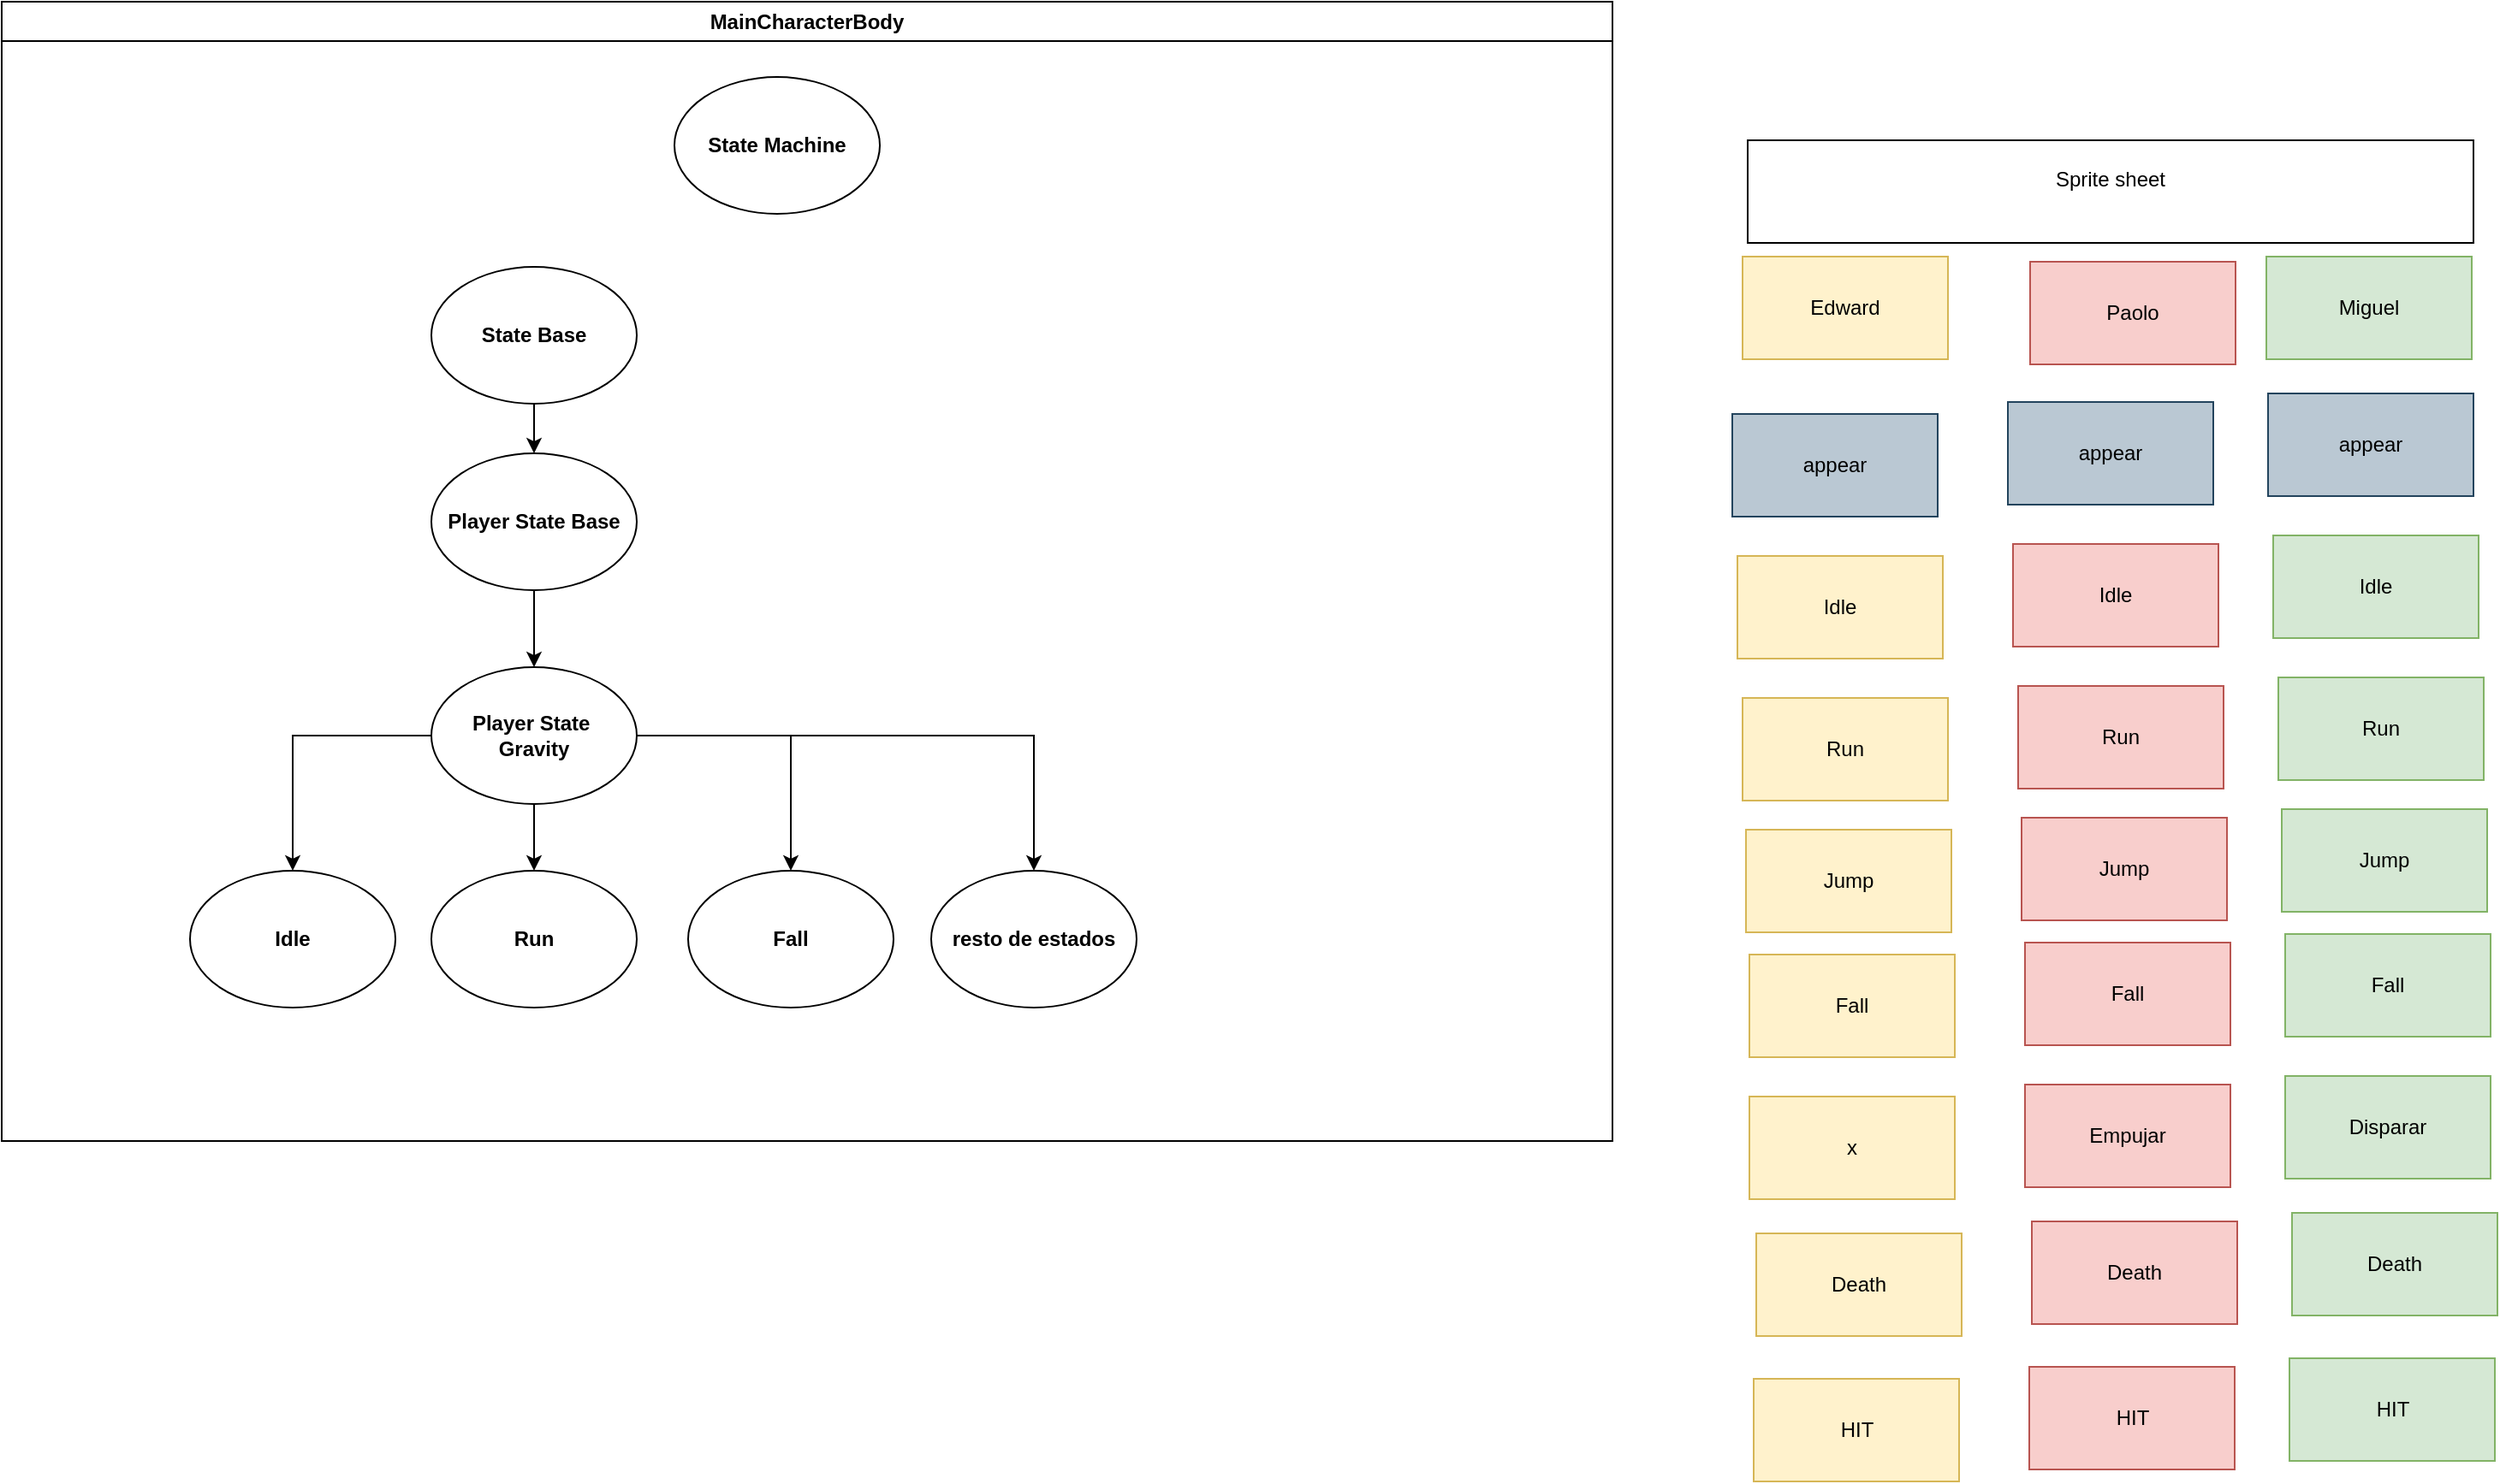 <mxfile version="26.0.3" pages="2">
  <diagram name="Página-1" id="Gl-U-Gc6KFpyuQdsp4t8">
    <mxGraphModel dx="3198" dy="1524" grid="0" gridSize="10" guides="1" tooltips="1" connect="1" arrows="1" fold="1" page="0" pageScale="1" pageWidth="827" pageHeight="1169" math="0" shadow="0">
      <root>
        <mxCell id="0" />
        <mxCell id="1" parent="0" />
        <mxCell id="GCqXxCgOFZ7fgjsyRwRI-2" value="MainCharacterBody" style="swimlane;whiteSpace=wrap;html=1;" parent="1" vertex="1">
          <mxGeometry x="-111" y="66" width="941" height="666" as="geometry" />
        </mxCell>
        <mxCell id="GCqXxCgOFZ7fgjsyRwRI-15" style="edgeStyle=orthogonalEdgeStyle;rounded=0;orthogonalLoop=1;jettySize=auto;html=1;" parent="GCqXxCgOFZ7fgjsyRwRI-2" source="GCqXxCgOFZ7fgjsyRwRI-6" target="GCqXxCgOFZ7fgjsyRwRI-9" edge="1">
          <mxGeometry relative="1" as="geometry" />
        </mxCell>
        <mxCell id="GCqXxCgOFZ7fgjsyRwRI-16" style="edgeStyle=orthogonalEdgeStyle;rounded=0;orthogonalLoop=1;jettySize=auto;html=1;entryX=0.5;entryY=0;entryDx=0;entryDy=0;" parent="GCqXxCgOFZ7fgjsyRwRI-2" source="GCqXxCgOFZ7fgjsyRwRI-6" target="GCqXxCgOFZ7fgjsyRwRI-10" edge="1">
          <mxGeometry relative="1" as="geometry" />
        </mxCell>
        <mxCell id="GCqXxCgOFZ7fgjsyRwRI-17" style="edgeStyle=orthogonalEdgeStyle;rounded=0;orthogonalLoop=1;jettySize=auto;html=1;entryX=0.5;entryY=0;entryDx=0;entryDy=0;" parent="GCqXxCgOFZ7fgjsyRwRI-2" source="GCqXxCgOFZ7fgjsyRwRI-6" target="GCqXxCgOFZ7fgjsyRwRI-11" edge="1">
          <mxGeometry relative="1" as="geometry" />
        </mxCell>
        <mxCell id="GCqXxCgOFZ7fgjsyRwRI-19" style="edgeStyle=orthogonalEdgeStyle;rounded=0;orthogonalLoop=1;jettySize=auto;html=1;entryX=0.5;entryY=0;entryDx=0;entryDy=0;" parent="GCqXxCgOFZ7fgjsyRwRI-2" source="GCqXxCgOFZ7fgjsyRwRI-6" target="GCqXxCgOFZ7fgjsyRwRI-18" edge="1">
          <mxGeometry relative="1" as="geometry" />
        </mxCell>
        <mxCell id="GCqXxCgOFZ7fgjsyRwRI-6" value="&lt;b&gt;Player State&amp;nbsp;&lt;/b&gt;&lt;div&gt;&lt;b&gt;Gravity&lt;/b&gt;&lt;/div&gt;" style="ellipse;whiteSpace=wrap;html=1;" parent="GCqXxCgOFZ7fgjsyRwRI-2" vertex="1">
          <mxGeometry x="251" y="389" width="120" height="80" as="geometry" />
        </mxCell>
        <mxCell id="GCqXxCgOFZ7fgjsyRwRI-13" style="edgeStyle=orthogonalEdgeStyle;rounded=0;orthogonalLoop=1;jettySize=auto;html=1;entryX=0.5;entryY=0;entryDx=0;entryDy=0;" parent="GCqXxCgOFZ7fgjsyRwRI-2" source="GCqXxCgOFZ7fgjsyRwRI-7" target="GCqXxCgOFZ7fgjsyRwRI-12" edge="1">
          <mxGeometry relative="1" as="geometry" />
        </mxCell>
        <mxCell id="GCqXxCgOFZ7fgjsyRwRI-7" value="&lt;b&gt;State Base&lt;/b&gt;" style="ellipse;whiteSpace=wrap;html=1;" parent="GCqXxCgOFZ7fgjsyRwRI-2" vertex="1">
          <mxGeometry x="251" y="155" width="120" height="80" as="geometry" />
        </mxCell>
        <mxCell id="GCqXxCgOFZ7fgjsyRwRI-8" value="&lt;b&gt;State Machine&lt;/b&gt;" style="ellipse;whiteSpace=wrap;html=1;" parent="GCqXxCgOFZ7fgjsyRwRI-2" vertex="1">
          <mxGeometry x="393" y="44" width="120" height="80" as="geometry" />
        </mxCell>
        <mxCell id="GCqXxCgOFZ7fgjsyRwRI-9" value="&lt;b&gt;Idle&lt;/b&gt;" style="ellipse;whiteSpace=wrap;html=1;" parent="GCqXxCgOFZ7fgjsyRwRI-2" vertex="1">
          <mxGeometry x="110" y="508" width="120" height="80" as="geometry" />
        </mxCell>
        <mxCell id="GCqXxCgOFZ7fgjsyRwRI-10" value="&lt;b&gt;Run&lt;/b&gt;" style="ellipse;whiteSpace=wrap;html=1;" parent="GCqXxCgOFZ7fgjsyRwRI-2" vertex="1">
          <mxGeometry x="251" y="508" width="120" height="80" as="geometry" />
        </mxCell>
        <mxCell id="GCqXxCgOFZ7fgjsyRwRI-11" value="&lt;b&gt;Fall&lt;/b&gt;" style="ellipse;whiteSpace=wrap;html=1;" parent="GCqXxCgOFZ7fgjsyRwRI-2" vertex="1">
          <mxGeometry x="401" y="508" width="120" height="80" as="geometry" />
        </mxCell>
        <mxCell id="GCqXxCgOFZ7fgjsyRwRI-14" style="edgeStyle=orthogonalEdgeStyle;rounded=0;orthogonalLoop=1;jettySize=auto;html=1;entryX=0.5;entryY=0;entryDx=0;entryDy=0;" parent="GCqXxCgOFZ7fgjsyRwRI-2" source="GCqXxCgOFZ7fgjsyRwRI-12" target="GCqXxCgOFZ7fgjsyRwRI-6" edge="1">
          <mxGeometry relative="1" as="geometry" />
        </mxCell>
        <mxCell id="GCqXxCgOFZ7fgjsyRwRI-12" value="&lt;b&gt;Player State Base&lt;/b&gt;" style="ellipse;whiteSpace=wrap;html=1;" parent="GCqXxCgOFZ7fgjsyRwRI-2" vertex="1">
          <mxGeometry x="251" y="264" width="120" height="80" as="geometry" />
        </mxCell>
        <mxCell id="GCqXxCgOFZ7fgjsyRwRI-18" value="&lt;b&gt;resto de estados&lt;/b&gt;" style="ellipse;whiteSpace=wrap;html=1;" parent="GCqXxCgOFZ7fgjsyRwRI-2" vertex="1">
          <mxGeometry x="543" y="508" width="120" height="80" as="geometry" />
        </mxCell>
        <mxCell id="GCqXxCgOFZ7fgjsyRwRI-20" value="Sprite sheet&lt;div&gt;&lt;br&gt;&lt;/div&gt;" style="rounded=0;whiteSpace=wrap;html=1;" parent="1" vertex="1">
          <mxGeometry x="909" y="147" width="424" height="60" as="geometry" />
        </mxCell>
        <mxCell id="GCqXxCgOFZ7fgjsyRwRI-21" value="Edward" style="rounded=0;whiteSpace=wrap;html=1;fillColor=#fff2cc;strokeColor=#d6b656;" parent="1" vertex="1">
          <mxGeometry x="906" y="215" width="120" height="60" as="geometry" />
        </mxCell>
        <mxCell id="GCqXxCgOFZ7fgjsyRwRI-22" value="Paolo" style="rounded=0;whiteSpace=wrap;html=1;fillColor=#f8cecc;strokeColor=#b85450;" parent="1" vertex="1">
          <mxGeometry x="1074" y="218" width="120" height="60" as="geometry" />
        </mxCell>
        <mxCell id="GCqXxCgOFZ7fgjsyRwRI-23" value="Miguel" style="rounded=0;whiteSpace=wrap;html=1;fillColor=#d5e8d4;strokeColor=#82b366;" parent="1" vertex="1">
          <mxGeometry x="1212" y="215" width="120" height="60" as="geometry" />
        </mxCell>
        <mxCell id="GCqXxCgOFZ7fgjsyRwRI-24" value="Idle" style="rounded=0;whiteSpace=wrap;html=1;fillColor=#fff2cc;strokeColor=#d6b656;" parent="1" vertex="1">
          <mxGeometry x="903" y="390" width="120" height="60" as="geometry" />
        </mxCell>
        <mxCell id="GCqXxCgOFZ7fgjsyRwRI-25" value="Run" style="rounded=0;whiteSpace=wrap;html=1;fillColor=#fff2cc;strokeColor=#d6b656;" parent="1" vertex="1">
          <mxGeometry x="906" y="473" width="120" height="60" as="geometry" />
        </mxCell>
        <mxCell id="GCqXxCgOFZ7fgjsyRwRI-26" value="Jump" style="rounded=0;whiteSpace=wrap;html=1;fillColor=#fff2cc;strokeColor=#d6b656;" parent="1" vertex="1">
          <mxGeometry x="908" y="550" width="120" height="60" as="geometry" />
        </mxCell>
        <mxCell id="GCqXxCgOFZ7fgjsyRwRI-27" value="Fall" style="rounded=0;whiteSpace=wrap;html=1;fillColor=#fff2cc;strokeColor=#d6b656;" parent="1" vertex="1">
          <mxGeometry x="910" y="623" width="120" height="60" as="geometry" />
        </mxCell>
        <mxCell id="GCqXxCgOFZ7fgjsyRwRI-28" value="x" style="rounded=0;whiteSpace=wrap;html=1;fillColor=#fff2cc;strokeColor=#d6b656;" parent="1" vertex="1">
          <mxGeometry x="910" y="706" width="120" height="60" as="geometry" />
        </mxCell>
        <mxCell id="GCqXxCgOFZ7fgjsyRwRI-29" value="Death" style="rounded=0;whiteSpace=wrap;html=1;fillColor=#fff2cc;strokeColor=#d6b656;" parent="1" vertex="1">
          <mxGeometry x="914" y="786" width="120" height="60" as="geometry" />
        </mxCell>
        <mxCell id="GCqXxCgOFZ7fgjsyRwRI-31" value="appear" style="rounded=0;whiteSpace=wrap;html=1;fillColor=#bac8d3;strokeColor=#23445d;" parent="1" vertex="1">
          <mxGeometry x="900" y="307" width="120" height="60" as="geometry" />
        </mxCell>
        <mxCell id="GCqXxCgOFZ7fgjsyRwRI-38" value="Idle" style="rounded=0;whiteSpace=wrap;html=1;fillColor=#f8cecc;strokeColor=#b85450;" parent="1" vertex="1">
          <mxGeometry x="1064" y="383" width="120" height="60" as="geometry" />
        </mxCell>
        <mxCell id="GCqXxCgOFZ7fgjsyRwRI-39" value="Run" style="rounded=0;whiteSpace=wrap;html=1;fillColor=#f8cecc;strokeColor=#b85450;" parent="1" vertex="1">
          <mxGeometry x="1067" y="466" width="120" height="60" as="geometry" />
        </mxCell>
        <mxCell id="GCqXxCgOFZ7fgjsyRwRI-40" value="Jump" style="rounded=0;whiteSpace=wrap;html=1;fillColor=#f8cecc;strokeColor=#b85450;" parent="1" vertex="1">
          <mxGeometry x="1069" y="543" width="120" height="60" as="geometry" />
        </mxCell>
        <mxCell id="GCqXxCgOFZ7fgjsyRwRI-41" value="Fall" style="rounded=0;whiteSpace=wrap;html=1;fillColor=#f8cecc;strokeColor=#b85450;" parent="1" vertex="1">
          <mxGeometry x="1071" y="616" width="120" height="60" as="geometry" />
        </mxCell>
        <mxCell id="GCqXxCgOFZ7fgjsyRwRI-42" value="Empujar" style="rounded=0;whiteSpace=wrap;html=1;fillColor=#f8cecc;strokeColor=#b85450;" parent="1" vertex="1">
          <mxGeometry x="1071" y="699" width="120" height="60" as="geometry" />
        </mxCell>
        <mxCell id="GCqXxCgOFZ7fgjsyRwRI-43" value="Death" style="rounded=0;whiteSpace=wrap;html=1;fillColor=#f8cecc;strokeColor=#b85450;" parent="1" vertex="1">
          <mxGeometry x="1075" y="779" width="120" height="60" as="geometry" />
        </mxCell>
        <mxCell id="GCqXxCgOFZ7fgjsyRwRI-44" value="appear" style="rounded=0;whiteSpace=wrap;html=1;fillColor=#bac8d3;strokeColor=#23445d;" parent="1" vertex="1">
          <mxGeometry x="1061" y="300" width="120" height="60" as="geometry" />
        </mxCell>
        <mxCell id="GCqXxCgOFZ7fgjsyRwRI-45" value="Idle" style="rounded=0;whiteSpace=wrap;html=1;fillColor=#d5e8d4;strokeColor=#82b366;" parent="1" vertex="1">
          <mxGeometry x="1216" y="378" width="120" height="60" as="geometry" />
        </mxCell>
        <mxCell id="GCqXxCgOFZ7fgjsyRwRI-46" value="Run" style="rounded=0;whiteSpace=wrap;html=1;fillColor=#d5e8d4;strokeColor=#82b366;" parent="1" vertex="1">
          <mxGeometry x="1219" y="461" width="120" height="60" as="geometry" />
        </mxCell>
        <mxCell id="GCqXxCgOFZ7fgjsyRwRI-47" value="Jump" style="rounded=0;whiteSpace=wrap;html=1;fillColor=#d5e8d4;strokeColor=#82b366;" parent="1" vertex="1">
          <mxGeometry x="1221" y="538" width="120" height="60" as="geometry" />
        </mxCell>
        <mxCell id="GCqXxCgOFZ7fgjsyRwRI-48" value="Fall" style="rounded=0;whiteSpace=wrap;html=1;fillColor=#d5e8d4;strokeColor=#82b366;" parent="1" vertex="1">
          <mxGeometry x="1223" y="611" width="120" height="60" as="geometry" />
        </mxCell>
        <mxCell id="GCqXxCgOFZ7fgjsyRwRI-49" value="Disparar" style="rounded=0;whiteSpace=wrap;html=1;fillColor=#d5e8d4;strokeColor=#82b366;" parent="1" vertex="1">
          <mxGeometry x="1223" y="694" width="120" height="60" as="geometry" />
        </mxCell>
        <mxCell id="GCqXxCgOFZ7fgjsyRwRI-50" value="Death" style="rounded=0;whiteSpace=wrap;html=1;fillColor=#d5e8d4;strokeColor=#82b366;" parent="1" vertex="1">
          <mxGeometry x="1227" y="774" width="120" height="60" as="geometry" />
        </mxCell>
        <mxCell id="GCqXxCgOFZ7fgjsyRwRI-51" value="appear" style="rounded=0;whiteSpace=wrap;html=1;fillColor=#bac8d3;strokeColor=#23445d;" parent="1" vertex="1">
          <mxGeometry x="1213" y="295" width="120" height="60" as="geometry" />
        </mxCell>
        <mxCell id="uyNtdBDA9SGdgcM3T3uW-1" value="HIT" style="rounded=0;whiteSpace=wrap;html=1;fillColor=#fff2cc;strokeColor=#d6b656;" vertex="1" parent="1">
          <mxGeometry x="912.5" y="871" width="120" height="60" as="geometry" />
        </mxCell>
        <mxCell id="uyNtdBDA9SGdgcM3T3uW-2" value="HIT" style="rounded=0;whiteSpace=wrap;html=1;fillColor=#f8cecc;strokeColor=#b85450;" vertex="1" parent="1">
          <mxGeometry x="1073.5" y="864" width="120" height="60" as="geometry" />
        </mxCell>
        <mxCell id="uyNtdBDA9SGdgcM3T3uW-3" value="HIT" style="rounded=0;whiteSpace=wrap;html=1;fillColor=#d5e8d4;strokeColor=#82b366;" vertex="1" parent="1">
          <mxGeometry x="1225.5" y="859" width="120" height="60" as="geometry" />
        </mxCell>
      </root>
    </mxGraphModel>
  </diagram>
  <diagram id="o6vgtia0mIigF-woyxEz" name="Página-2">
    <mxGraphModel dx="6130" dy="5685" grid="0" gridSize="10" guides="1" tooltips="1" connect="1" arrows="1" fold="1" page="0" pageScale="1" pageWidth="827" pageHeight="1169" math="0" shadow="0">
      <root>
        <mxCell id="0" />
        <mxCell id="1" parent="0" />
        <mxCell id="O7sZlIeFzlT6NpF7Ckhc-1" value="" style="rounded=0;whiteSpace=wrap;html=1;fillColor=#e1d5e7;strokeColor=#9673a6;" vertex="1" parent="1">
          <mxGeometry x="-317" y="314" width="2982" height="707" as="geometry" />
        </mxCell>
        <mxCell id="O7sZlIeFzlT6NpF7Ckhc-2" value="Actor" style="shape=umlActor;verticalLabelPosition=bottom;verticalAlign=top;html=1;outlineConnect=0;fillColor=#f5f5f5;fontColor=#333333;strokeColor=#666666;" vertex="1" parent="1">
          <mxGeometry x="-263" y="210" width="30" height="60" as="geometry" />
        </mxCell>
        <mxCell id="O7sZlIeFzlT6NpF7Ckhc-4" value="" style="rounded=0;whiteSpace=wrap;html=1;fillColor=#e1d5e7;strokeColor=#9673a6;" vertex="1" parent="1">
          <mxGeometry x="-434" y="-316" width="120" height="921" as="geometry" />
        </mxCell>
        <mxCell id="O7sZlIeFzlT6NpF7Ckhc-5" value="" style="html=1;shadow=0;dashed=0;align=center;verticalAlign=middle;shape=mxgraph.arrows2.quadArrow;dy=10;dx=20;notch=24;arrowHead=10;fillColor=#60a917;fontColor=#ffffff;strokeColor=#2D7600;" vertex="1" parent="1">
          <mxGeometry x="-158" y="-132" width="82" height="82" as="geometry" />
        </mxCell>
        <mxCell id="O7sZlIeFzlT6NpF7Ckhc-6" value="" style="rounded=0;whiteSpace=wrap;html=1;fillColor=#e1d5e7;strokeColor=#9673a6;" vertex="1" parent="1">
          <mxGeometry x="-158" y="152" width="60" height="162" as="geometry" />
        </mxCell>
        <mxCell id="O7sZlIeFzlT6NpF7Ckhc-7" value="Doble salto" style="text;html=1;align=center;verticalAlign=middle;resizable=0;points=[];autosize=1;strokeColor=none;fillColor=none;" vertex="1" parent="1">
          <mxGeometry x="-170" y="111" width="78" height="26" as="geometry" />
        </mxCell>
        <mxCell id="O7sZlIeFzlT6NpF7Ckhc-9" value="" style="whiteSpace=wrap;html=1;aspect=fixed;fillColor=#e1d5e7;strokeColor=#9673a6;" vertex="1" parent="1">
          <mxGeometry x="141" y="219" width="141" height="141" as="geometry" />
        </mxCell>
        <mxCell id="O7sZlIeFzlT6NpF7Ckhc-10" value="" style="whiteSpace=wrap;html=1;aspect=fixed;fillColor=#e1d5e7;strokeColor=#9673a6;" vertex="1" parent="1">
          <mxGeometry x="211" y="181" width="141" height="141" as="geometry" />
        </mxCell>
        <mxCell id="O7sZlIeFzlT6NpF7Ckhc-11" value="" style="whiteSpace=wrap;html=1;aspect=fixed;fillColor=#e1d5e7;strokeColor=#9673a6;" vertex="1" parent="1">
          <mxGeometry x="276" y="134" width="141" height="141" as="geometry" />
        </mxCell>
        <mxCell id="O7sZlIeFzlT6NpF7Ckhc-12" value="" style="whiteSpace=wrap;html=1;aspect=fixed;fillColor=#e1d5e7;strokeColor=#9673a6;" vertex="1" parent="1">
          <mxGeometry x="336" y="88" width="141" height="141" as="geometry" />
        </mxCell>
        <mxCell id="O7sZlIeFzlT6NpF7Ckhc-14" value="" style="rounded=0;whiteSpace=wrap;html=1;fillColor=#e1d5e7;strokeColor=#9673a6;" vertex="1" parent="1">
          <mxGeometry x="352" y="164" width="852" height="202" as="geometry" />
        </mxCell>
        <mxCell id="O7sZlIeFzlT6NpF7Ckhc-15" value="" style="shape=actor;whiteSpace=wrap;html=1;fillColor=#a20025;fontColor=#ffffff;strokeColor=#6F0000;" vertex="1" parent="1">
          <mxGeometry x="927" y="123" width="74" height="39" as="geometry" />
        </mxCell>
        <mxCell id="O7sZlIeFzlT6NpF7Ckhc-16" value="" style="endArrow=classic;startArrow=classic;html=1;rounded=0;" edge="1" parent="1">
          <mxGeometry width="50" height="50" relative="1" as="geometry">
            <mxPoint x="658" y="65" as="sourcePoint" />
            <mxPoint x="1027" y="70" as="targetPoint" />
          </mxGeometry>
        </mxCell>
        <mxCell id="O7sZlIeFzlT6NpF7Ckhc-17" value="Disparo enemigo" style="text;html=1;align=center;verticalAlign=middle;resizable=0;points=[];autosize=1;strokeColor=none;fillColor=none;" vertex="1" parent="1">
          <mxGeometry x="403" y="21" width="109" height="26" as="geometry" />
        </mxCell>
        <mxCell id="O7sZlIeFzlT6NpF7Ckhc-20" value="" style="html=1;shadow=0;dashed=0;align=center;verticalAlign=middle;shape=mxgraph.arrows2.quadArrow;dy=10;dx=20;notch=24;arrowHead=10;fillColor=#60a917;fontColor=#ffffff;strokeColor=#2D7600;" vertex="1" parent="1">
          <mxGeometry x="930" y="178" width="82" height="82" as="geometry" />
        </mxCell>
        <mxCell id="O7sZlIeFzlT6NpF7Ckhc-21" value="Fuerza" style="text;html=1;align=center;verticalAlign=middle;whiteSpace=wrap;rounded=0;" vertex="1" parent="1">
          <mxGeometry x="1464" y="4" width="60" height="30" as="geometry" />
        </mxCell>
        <mxCell id="O7sZlIeFzlT6NpF7Ckhc-22" value="" style="whiteSpace=wrap;html=1;aspect=fixed;fillColor=#dae8fc;strokeColor=#6c8ebf;" vertex="1" parent="1">
          <mxGeometry x="1443" y="116" width="216" height="216" as="geometry" />
        </mxCell>
        <mxCell id="O7sZlIeFzlT6NpF7Ckhc-23" value="" style="rounded=0;whiteSpace=wrap;html=1;fillColor=#e1d5e7;strokeColor=#9673a6;" vertex="1" parent="1">
          <mxGeometry x="1858" y="-299" width="518" height="101" as="geometry" />
        </mxCell>
        <mxCell id="O7sZlIeFzlT6NpF7Ckhc-24" value="" style="html=1;shadow=0;dashed=0;align=center;verticalAlign=middle;shape=mxgraph.arrows2.quadArrow;dy=10;dx=20;notch=24;arrowHead=10;fillColor=#60a917;fontColor=#ffffff;strokeColor=#2D7600;" vertex="1" parent="1">
          <mxGeometry x="2211" y="-419" width="82" height="82" as="geometry" />
        </mxCell>
        <mxCell id="O7sZlIeFzlT6NpF7Ckhc-25" value="" style="rounded=0;whiteSpace=wrap;html=1;fillColor=#e1d5e7;strokeColor=#9673a6;" vertex="1" parent="1">
          <mxGeometry x="3001" y="214" width="3729" height="807" as="geometry" />
        </mxCell>
        <mxCell id="O7sZlIeFzlT6NpF7Ckhc-28" value="Caida death" style="text;html=1;align=center;verticalAlign=middle;whiteSpace=wrap;rounded=0;" vertex="1" parent="1">
          <mxGeometry x="2830" y="336" width="60" height="30" as="geometry" />
        </mxCell>
        <mxCell id="O7sZlIeFzlT6NpF7Ckhc-32" value="" style="shape=actor;whiteSpace=wrap;html=1;fillColor=#a20025;fontColor=#ffffff;strokeColor=#6F0000;" vertex="1" parent="1">
          <mxGeometry x="3262" y="179" width="74" height="25" as="geometry" />
        </mxCell>
        <mxCell id="O7sZlIeFzlT6NpF7Ckhc-33" value="" style="endArrow=classic;startArrow=classic;html=1;rounded=0;" edge="1" parent="1">
          <mxGeometry width="50" height="50" relative="1" as="geometry">
            <mxPoint x="3004" y="148" as="sourcePoint" />
            <mxPoint x="3373" y="153" as="targetPoint" />
          </mxGeometry>
        </mxCell>
        <mxCell id="O7sZlIeFzlT6NpF7Ckhc-35" value="Pinchos" style="text;html=1;align=center;verticalAlign=middle;whiteSpace=wrap;rounded=0;" vertex="1" parent="1">
          <mxGeometry x="2308" y="204" width="60" height="30" as="geometry" />
        </mxCell>
        <mxCell id="O7sZlIeFzlT6NpF7Ckhc-38" value="" style="ellipse;shape=cloud;whiteSpace=wrap;html=1;fillColor=#a20025;fontColor=#ffffff;strokeColor=#6F0000;" vertex="1" parent="1">
          <mxGeometry x="2535" y="737" width="608" height="80" as="geometry" />
        </mxCell>
        <mxCell id="O7sZlIeFzlT6NpF7Ckhc-39" value="" style="rounded=0;whiteSpace=wrap;html=1;fillColor=#e1d5e7;strokeColor=#9673a6;" vertex="1" parent="1">
          <mxGeometry x="2583" y="-534" width="222" height="71" as="geometry" />
        </mxCell>
        <mxCell id="O7sZlIeFzlT6NpF7Ckhc-40" style="edgeStyle=orthogonalEdgeStyle;rounded=0;orthogonalLoop=1;jettySize=auto;html=1;exitX=0;exitY=0;exitDx=25.5;exitDy=31;exitPerimeter=0;entryX=0;entryY=0;entryDx=31;entryDy=25.5;entryPerimeter=0;" edge="1" parent="1" source="O7sZlIeFzlT6NpF7Ckhc-24" target="O7sZlIeFzlT6NpF7Ckhc-24">
          <mxGeometry relative="1" as="geometry" />
        </mxCell>
        <mxCell id="O7sZlIeFzlT6NpF7Ckhc-41" style="edgeStyle=orthogonalEdgeStyle;rounded=0;orthogonalLoop=1;jettySize=auto;html=1;exitX=0;exitY=0;exitDx=25.5;exitDy=31;exitPerimeter=0;entryX=0;entryY=0;entryDx=31;entryDy=25.5;entryPerimeter=0;" edge="1" source="O7sZlIeFzlT6NpF7Ckhc-42" target="O7sZlIeFzlT6NpF7Ckhc-42" parent="1">
          <mxGeometry relative="1" as="geometry" />
        </mxCell>
        <mxCell id="O7sZlIeFzlT6NpF7Ckhc-42" value="" style="html=1;shadow=0;dashed=0;align=center;verticalAlign=middle;shape=mxgraph.arrows2.quadArrow;dy=10;dx=20;notch=24;arrowHead=10;fillColor=#60a917;fontColor=#ffffff;strokeColor=#2D7600;" vertex="1" parent="1">
          <mxGeometry x="2685" y="-661" width="82" height="82" as="geometry" />
        </mxCell>
        <mxCell id="O7sZlIeFzlT6NpF7Ckhc-43" value="" style="rounded=0;whiteSpace=wrap;html=1;fillColor=#e1d5e7;strokeColor=#9673a6;" vertex="1" parent="1">
          <mxGeometry x="3028" y="-419" width="222" height="71" as="geometry" />
        </mxCell>
        <mxCell id="O7sZlIeFzlT6NpF7Ckhc-44" value="" style="shape=actor;whiteSpace=wrap;html=1;fillColor=#a20025;fontColor=#ffffff;strokeColor=#6F0000;" vertex="1" parent="1">
          <mxGeometry x="612" y="134" width="74" height="39" as="geometry" />
        </mxCell>
        <mxCell id="O7sZlIeFzlT6NpF7Ckhc-45" value="" style="shape=actor;whiteSpace=wrap;html=1;fillColor=#a20025;fontColor=#ffffff;strokeColor=#6F0000;" vertex="1" parent="1">
          <mxGeometry x="501" y="134" width="74" height="39" as="geometry" />
        </mxCell>
        <mxCell id="O7sZlIeFzlT6NpF7Ckhc-46" value="" style="shape=actor;whiteSpace=wrap;html=1;fillColor=#a20025;fontColor=#ffffff;strokeColor=#6F0000;" vertex="1" parent="1">
          <mxGeometry x="816" y="123" width="74" height="39" as="geometry" />
        </mxCell>
        <mxCell id="O7sZlIeFzlT6NpF7Ckhc-50" value="" style="rounded=0;whiteSpace=wrap;html=1;fillColor=#e1d5e7;strokeColor=#9673a6;" vertex="1" parent="1">
          <mxGeometry x="4097" y="-1" width="1455" height="440" as="geometry" />
        </mxCell>
        <mxCell id="O7sZlIeFzlT6NpF7Ckhc-51" value="" style="rounded=0;whiteSpace=wrap;html=1;fillColor=#e1d5e7;strokeColor=#9673a6;" vertex="1" parent="1">
          <mxGeometry x="3341" y="-214" width="222" height="71" as="geometry" />
        </mxCell>
        <mxCell id="O7sZlIeFzlT6NpF7Ckhc-52" value="" style="rounded=0;whiteSpace=wrap;html=1;fillColor=#e1d5e7;strokeColor=#9673a6;" vertex="1" parent="1">
          <mxGeometry x="3701" y="-126" width="222" height="96" as="geometry" />
        </mxCell>
        <mxCell id="O7sZlIeFzlT6NpF7Ckhc-53" value="" style="html=1;shadow=0;dashed=0;align=center;verticalAlign=middle;shape=mxgraph.arrows2.quadArrow;dy=10;dx=20;notch=24;arrowHead=10;fillColor=#60a917;fontColor=#ffffff;strokeColor=#2D7600;" vertex="1" parent="1">
          <mxGeometry x="5072" y="-245" width="82" height="82" as="geometry" />
        </mxCell>
        <mxCell id="O7sZlIeFzlT6NpF7Ckhc-54" value="" style="rounded=0;whiteSpace=wrap;html=1;fillColor=#e1d5e7;strokeColor=#9673a6;" vertex="1" parent="1">
          <mxGeometry x="4302" y="-1070" width="1455" height="789" as="geometry" />
        </mxCell>
        <mxCell id="O7sZlIeFzlT6NpF7Ckhc-55" value="" style="rounded=0;whiteSpace=wrap;html=1;fillColor=#e1d5e7;strokeColor=#9673a6;" vertex="1" parent="1">
          <mxGeometry x="4626" y="-341" width="222" height="96" as="geometry" />
        </mxCell>
        <mxCell id="O7sZlIeFzlT6NpF7Ckhc-56" value="" style="rounded=0;whiteSpace=wrap;html=1;fillColor=#e1d5e7;strokeColor=#9673a6;" vertex="1" parent="1">
          <mxGeometry x="4255" y="-668" width="222" height="96" as="geometry" />
        </mxCell>
        <mxCell id="O7sZlIeFzlT6NpF7Ckhc-34" value="" style="ellipse;shape=cloud;whiteSpace=wrap;html=1;fillColor=#a20025;fontColor=#ffffff;strokeColor=#6F0000;" vertex="1" parent="1">
          <mxGeometry x="4276" y="-296" width="379" height="80" as="geometry" />
        </mxCell>
        <mxCell id="O7sZlIeFzlT6NpF7Ckhc-57" value="" style="ellipse;shape=cloud;whiteSpace=wrap;html=1;fillColor=#a20025;fontColor=#ffffff;strokeColor=#6F0000;" vertex="1" parent="1">
          <mxGeometry x="5447" y="184" width="540" height="80" as="geometry" />
        </mxCell>
        <mxCell id="O7sZlIeFzlT6NpF7Ckhc-58" value="" style="shape=actor;whiteSpace=wrap;html=1;fillColor=#a20025;fontColor=#ffffff;strokeColor=#6F0000;" vertex="1" parent="1">
          <mxGeometry x="5160" y="-50" width="74" height="39" as="geometry" />
        </mxCell>
        <mxCell id="O7sZlIeFzlT6NpF7Ckhc-59" value="" style="endArrow=classic;startArrow=classic;html=1;rounded=0;" edge="1" parent="1">
          <mxGeometry width="50" height="50" relative="1" as="geometry">
            <mxPoint x="5082" y="-98" as="sourcePoint" />
            <mxPoint x="5454" y="-100" as="targetPoint" />
          </mxGeometry>
        </mxCell>
        <mxCell id="O7sZlIeFzlT6NpF7Ckhc-60" value="" style="shape=actor;whiteSpace=wrap;html=1;fillColor=#a20025;fontColor=#ffffff;strokeColor=#6F0000;" vertex="1" parent="1">
          <mxGeometry x="4597" y="-57" width="74" height="39" as="geometry" />
        </mxCell>
        <mxCell id="O7sZlIeFzlT6NpF7Ckhc-61" value="" style="rounded=0;whiteSpace=wrap;html=1;fillColor=#e1d5e7;strokeColor=#9673a6;" vertex="1" parent="1">
          <mxGeometry x="5746" y="-105" width="273" height="96" as="geometry" />
        </mxCell>
        <mxCell id="O7sZlIeFzlT6NpF7Ckhc-62" value="" style="html=1;shadow=0;dashed=0;align=center;verticalAlign=middle;shape=mxgraph.arrows2.quadArrow;dy=10;dx=20;notch=24;arrowHead=10;fillColor=#60a917;fontColor=#ffffff;strokeColor=#2D7600;" vertex="1" parent="1">
          <mxGeometry x="5859" y="-636" width="82" height="82" as="geometry" />
        </mxCell>
        <mxCell id="O7sZlIeFzlT6NpF7Ckhc-65" value="" style="rounded=0;whiteSpace=wrap;html=1;fillColor=#e1d5e7;strokeColor=#9673a6;" vertex="1" parent="1">
          <mxGeometry x="5784" y="-498" width="273" height="96" as="geometry" />
        </mxCell>
        <mxCell id="O7sZlIeFzlT6NpF7Ckhc-66" value="" style="rounded=0;whiteSpace=wrap;html=1;fillColor=#e1d5e7;strokeColor=#9673a6;" vertex="1" parent="1">
          <mxGeometry x="6181" y="-358" width="273" height="96" as="geometry" />
        </mxCell>
        <mxCell id="O7sZlIeFzlT6NpF7Ckhc-67" value="" style="rounded=0;whiteSpace=wrap;html=1;fillColor=#e1d5e7;strokeColor=#9673a6;" vertex="1" parent="1">
          <mxGeometry x="6607" y="-81" width="4646" height="983" as="geometry" />
        </mxCell>
        <mxCell id="O7sZlIeFzlT6NpF7Ckhc-68" value="" style="html=1;shadow=0;dashed=0;align=center;verticalAlign=middle;shape=mxgraph.arrows2.quadArrow;dy=10;dx=20;notch=24;arrowHead=10;fillColor=#60a917;fontColor=#ffffff;strokeColor=#2D7600;" vertex="1" parent="1">
          <mxGeometry x="6759" y="-468" width="82" height="82" as="geometry" />
        </mxCell>
        <mxCell id="O7sZlIeFzlT6NpF7Ckhc-70" value="" style="ellipse;shape=cloud;whiteSpace=wrap;html=1;fillColor=#0050ef;fontColor=#ffffff;strokeColor=#001DBC;" vertex="1" parent="1">
          <mxGeometry x="9141" y="-1302" width="199" height="128" as="geometry" />
        </mxCell>
        <mxCell id="O7sZlIeFzlT6NpF7Ckhc-71" value="" style="rounded=0;whiteSpace=wrap;html=1;fillColor=#e1d5e7;strokeColor=#9673a6;" vertex="1" parent="1">
          <mxGeometry x="7894" y="-563" width="120" height="921" as="geometry" />
        </mxCell>
        <mxCell id="O7sZlIeFzlT6NpF7Ckhc-72" value="" style="rounded=0;whiteSpace=wrap;html=1;fillColor=#e1d5e7;strokeColor=#9673a6;" vertex="1" parent="1">
          <mxGeometry x="10064" y="-897" width="273" height="96" as="geometry" />
        </mxCell>
        <mxCell id="O7sZlIeFzlT6NpF7Ckhc-73" value="" style="whiteSpace=wrap;html=1;aspect=fixed;fillColor=#dae8fc;strokeColor=#6c8ebf;" vertex="1" parent="1">
          <mxGeometry x="7188" y="-303" width="216" height="216" as="geometry" />
        </mxCell>
        <mxCell id="O7sZlIeFzlT6NpF7Ckhc-74" value="" style="whiteSpace=wrap;html=1;aspect=fixed;fillColor=#dae8fc;strokeColor=#6c8ebf;" vertex="1" parent="1">
          <mxGeometry x="8526" y="-303" width="216" height="216" as="geometry" />
        </mxCell>
        <mxCell id="O7sZlIeFzlT6NpF7Ckhc-75" value="" style="rounded=0;whiteSpace=wrap;html=1;fillColor=#e1d5e7;strokeColor=#9673a6;" vertex="1" parent="1">
          <mxGeometry x="8556" y="-1149" width="1224" height="96" as="geometry" />
        </mxCell>
        <mxCell id="O7sZlIeFzlT6NpF7Ckhc-76" value="" style="rounded=0;whiteSpace=wrap;html=1;fillColor=#e1d5e7;strokeColor=#9673a6;" vertex="1" parent="1">
          <mxGeometry x="10409" y="-383" width="273" height="757" as="geometry" />
        </mxCell>
        <mxCell id="O7sZlIeFzlT6NpF7Ckhc-77" value="" style="rounded=0;whiteSpace=wrap;html=1;fillColor=#e1d5e7;strokeColor=#9673a6;" vertex="1" parent="1">
          <mxGeometry x="10704" y="-2453" width="273" height="2871" as="geometry" />
        </mxCell>
        <mxCell id="O7sZlIeFzlT6NpF7Ckhc-78" value="" style="ellipse;shape=cloud;whiteSpace=wrap;html=1;fillColor=#a20025;fontColor=#ffffff;strokeColor=#6F0000;" vertex="1" parent="1">
          <mxGeometry x="2068" y="252" width="608" height="80" as="geometry" />
        </mxCell>
      </root>
    </mxGraphModel>
  </diagram>
</mxfile>
